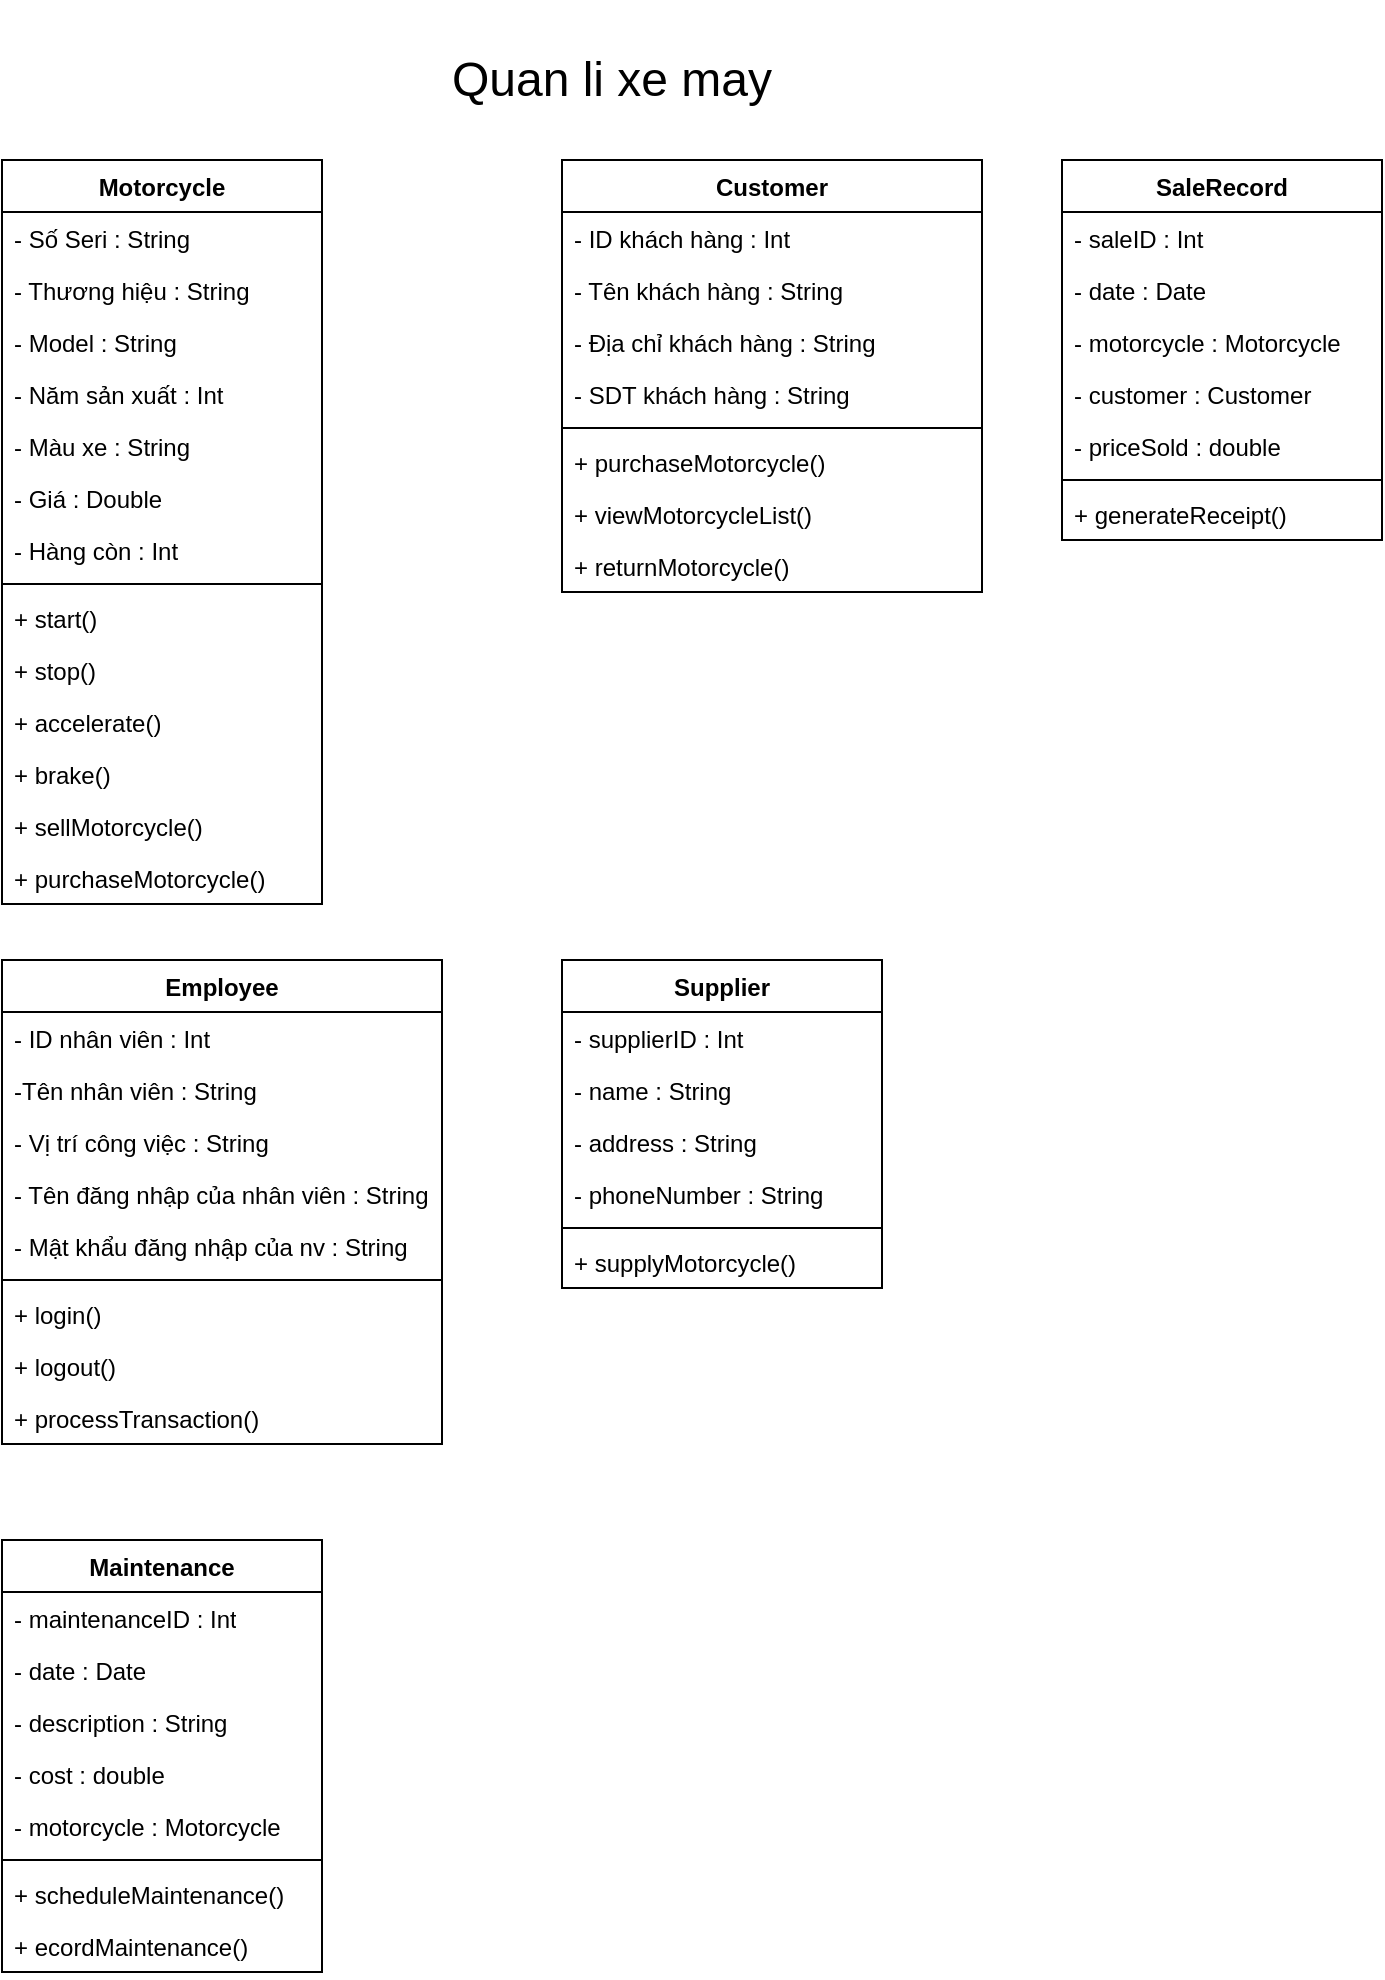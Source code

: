 <mxfile version="22.1.0" type="github">
  <diagram name="Trang-1" id="hKI_ZCjW8N4KmhKxTKtP">
    <mxGraphModel dx="984" dy="660" grid="1" gridSize="10" guides="1" tooltips="1" connect="1" arrows="1" fold="1" page="1" pageScale="1" pageWidth="827" pageHeight="1169" math="0" shadow="0">
      <root>
        <mxCell id="0" />
        <mxCell id="1" parent="0" />
        <mxCell id="o5rNkmBR5BZp1PWSOxDH-1" value="&lt;font style=&quot;font-size: 24px;&quot;&gt;Quan li xe may&lt;/font&gt;" style="text;html=1;strokeColor=none;fillColor=none;align=center;verticalAlign=middle;whiteSpace=wrap;rounded=0;" vertex="1" parent="1">
          <mxGeometry x="290" width="210" height="80" as="geometry" />
        </mxCell>
        <mxCell id="o5rNkmBR5BZp1PWSOxDH-13" value="Motorcycle" style="swimlane;fontStyle=1;align=center;verticalAlign=top;childLayout=stackLayout;horizontal=1;startSize=26;horizontalStack=0;resizeParent=1;resizeParentMax=0;resizeLast=0;collapsible=1;marginBottom=0;whiteSpace=wrap;html=1;" vertex="1" parent="1">
          <mxGeometry x="90" y="80" width="160" height="372" as="geometry">
            <mxRectangle x="90" y="80" width="100" height="30" as="alternateBounds" />
          </mxGeometry>
        </mxCell>
        <mxCell id="o5rNkmBR5BZp1PWSOxDH-17" value="- Số Seri : String" style="text;strokeColor=none;fillColor=none;align=left;verticalAlign=top;spacingLeft=4;spacingRight=4;overflow=hidden;rotatable=0;points=[[0,0.5],[1,0.5]];portConstraint=eastwest;whiteSpace=wrap;html=1;" vertex="1" parent="o5rNkmBR5BZp1PWSOxDH-13">
          <mxGeometry y="26" width="160" height="26" as="geometry" />
        </mxCell>
        <mxCell id="o5rNkmBR5BZp1PWSOxDH-18" value="- Thương hiệu : String" style="text;strokeColor=none;fillColor=none;align=left;verticalAlign=top;spacingLeft=4;spacingRight=4;overflow=hidden;rotatable=0;points=[[0,0.5],[1,0.5]];portConstraint=eastwest;whiteSpace=wrap;html=1;" vertex="1" parent="o5rNkmBR5BZp1PWSOxDH-13">
          <mxGeometry y="52" width="160" height="26" as="geometry" />
        </mxCell>
        <mxCell id="o5rNkmBR5BZp1PWSOxDH-22" value="- Model : String" style="text;strokeColor=none;fillColor=none;align=left;verticalAlign=top;spacingLeft=4;spacingRight=4;overflow=hidden;rotatable=0;points=[[0,0.5],[1,0.5]];portConstraint=eastwest;whiteSpace=wrap;html=1;" vertex="1" parent="o5rNkmBR5BZp1PWSOxDH-13">
          <mxGeometry y="78" width="160" height="26" as="geometry" />
        </mxCell>
        <mxCell id="o5rNkmBR5BZp1PWSOxDH-21" value="- Năm sản xuất : Int" style="text;strokeColor=none;fillColor=none;align=left;verticalAlign=top;spacingLeft=4;spacingRight=4;overflow=hidden;rotatable=0;points=[[0,0.5],[1,0.5]];portConstraint=eastwest;whiteSpace=wrap;html=1;" vertex="1" parent="o5rNkmBR5BZp1PWSOxDH-13">
          <mxGeometry y="104" width="160" height="26" as="geometry" />
        </mxCell>
        <mxCell id="o5rNkmBR5BZp1PWSOxDH-20" value="- Màu xe : String" style="text;strokeColor=none;fillColor=none;align=left;verticalAlign=top;spacingLeft=4;spacingRight=4;overflow=hidden;rotatable=0;points=[[0,0.5],[1,0.5]];portConstraint=eastwest;whiteSpace=wrap;html=1;" vertex="1" parent="o5rNkmBR5BZp1PWSOxDH-13">
          <mxGeometry y="130" width="160" height="26" as="geometry" />
        </mxCell>
        <mxCell id="o5rNkmBR5BZp1PWSOxDH-19" value="- Giá : Double" style="text;strokeColor=none;fillColor=none;align=left;verticalAlign=top;spacingLeft=4;spacingRight=4;overflow=hidden;rotatable=0;points=[[0,0.5],[1,0.5]];portConstraint=eastwest;whiteSpace=wrap;html=1;" vertex="1" parent="o5rNkmBR5BZp1PWSOxDH-13">
          <mxGeometry y="156" width="160" height="26" as="geometry" />
        </mxCell>
        <mxCell id="o5rNkmBR5BZp1PWSOxDH-14" value="- Hàng còn : Int" style="text;strokeColor=none;fillColor=none;align=left;verticalAlign=top;spacingLeft=4;spacingRight=4;overflow=hidden;rotatable=0;points=[[0,0.5],[1,0.5]];portConstraint=eastwest;whiteSpace=wrap;html=1;" vertex="1" parent="o5rNkmBR5BZp1PWSOxDH-13">
          <mxGeometry y="182" width="160" height="26" as="geometry" />
        </mxCell>
        <mxCell id="o5rNkmBR5BZp1PWSOxDH-15" value="" style="line;strokeWidth=1;fillColor=none;align=left;verticalAlign=middle;spacingTop=-1;spacingLeft=3;spacingRight=3;rotatable=0;labelPosition=right;points=[];portConstraint=eastwest;strokeColor=inherit;" vertex="1" parent="o5rNkmBR5BZp1PWSOxDH-13">
          <mxGeometry y="208" width="160" height="8" as="geometry" />
        </mxCell>
        <mxCell id="o5rNkmBR5BZp1PWSOxDH-26" value="+ start()" style="text;strokeColor=none;fillColor=none;align=left;verticalAlign=top;spacingLeft=4;spacingRight=4;overflow=hidden;rotatable=0;points=[[0,0.5],[1,0.5]];portConstraint=eastwest;whiteSpace=wrap;html=1;" vertex="1" parent="o5rNkmBR5BZp1PWSOxDH-13">
          <mxGeometry y="216" width="160" height="26" as="geometry" />
        </mxCell>
        <mxCell id="o5rNkmBR5BZp1PWSOxDH-25" value="+ stop()" style="text;strokeColor=none;fillColor=none;align=left;verticalAlign=top;spacingLeft=4;spacingRight=4;overflow=hidden;rotatable=0;points=[[0,0.5],[1,0.5]];portConstraint=eastwest;whiteSpace=wrap;html=1;" vertex="1" parent="o5rNkmBR5BZp1PWSOxDH-13">
          <mxGeometry y="242" width="160" height="26" as="geometry" />
        </mxCell>
        <mxCell id="o5rNkmBR5BZp1PWSOxDH-24" value="+ accelerate()" style="text;strokeColor=none;fillColor=none;align=left;verticalAlign=top;spacingLeft=4;spacingRight=4;overflow=hidden;rotatable=0;points=[[0,0.5],[1,0.5]];portConstraint=eastwest;whiteSpace=wrap;html=1;" vertex="1" parent="o5rNkmBR5BZp1PWSOxDH-13">
          <mxGeometry y="268" width="160" height="26" as="geometry" />
        </mxCell>
        <mxCell id="o5rNkmBR5BZp1PWSOxDH-27" value="+&amp;nbsp;brake()" style="text;strokeColor=none;fillColor=none;align=left;verticalAlign=top;spacingLeft=4;spacingRight=4;overflow=hidden;rotatable=0;points=[[0,0.5],[1,0.5]];portConstraint=eastwest;whiteSpace=wrap;html=1;" vertex="1" parent="o5rNkmBR5BZp1PWSOxDH-13">
          <mxGeometry y="294" width="160" height="26" as="geometry" />
        </mxCell>
        <mxCell id="o5rNkmBR5BZp1PWSOxDH-23" value="+&amp;nbsp;sellMotorcycle()" style="text;strokeColor=none;fillColor=none;align=left;verticalAlign=top;spacingLeft=4;spacingRight=4;overflow=hidden;rotatable=0;points=[[0,0.5],[1,0.5]];portConstraint=eastwest;whiteSpace=wrap;html=1;" vertex="1" parent="o5rNkmBR5BZp1PWSOxDH-13">
          <mxGeometry y="320" width="160" height="26" as="geometry" />
        </mxCell>
        <mxCell id="o5rNkmBR5BZp1PWSOxDH-16" value="+&amp;nbsp;purchaseMotorcycle()" style="text;strokeColor=none;fillColor=none;align=left;verticalAlign=top;spacingLeft=4;spacingRight=4;overflow=hidden;rotatable=0;points=[[0,0.5],[1,0.5]];portConstraint=eastwest;whiteSpace=wrap;html=1;" vertex="1" parent="o5rNkmBR5BZp1PWSOxDH-13">
          <mxGeometry y="346" width="160" height="26" as="geometry" />
        </mxCell>
        <mxCell id="o5rNkmBR5BZp1PWSOxDH-28" value="Customer" style="swimlane;fontStyle=1;align=center;verticalAlign=top;childLayout=stackLayout;horizontal=1;startSize=26;horizontalStack=0;resizeParent=1;resizeParentMax=0;resizeLast=0;collapsible=1;marginBottom=0;whiteSpace=wrap;html=1;" vertex="1" parent="1">
          <mxGeometry x="370" y="80" width="210" height="216" as="geometry">
            <mxRectangle x="610" y="80" width="100" height="30" as="alternateBounds" />
          </mxGeometry>
        </mxCell>
        <mxCell id="o5rNkmBR5BZp1PWSOxDH-34" value="- ID khách hàng : Int" style="text;strokeColor=none;fillColor=none;align=left;verticalAlign=top;spacingLeft=4;spacingRight=4;overflow=hidden;rotatable=0;points=[[0,0.5],[1,0.5]];portConstraint=eastwest;whiteSpace=wrap;html=1;" vertex="1" parent="o5rNkmBR5BZp1PWSOxDH-28">
          <mxGeometry y="26" width="210" height="26" as="geometry" />
        </mxCell>
        <mxCell id="o5rNkmBR5BZp1PWSOxDH-33" value="- Tên khách hàng : String" style="text;strokeColor=none;fillColor=none;align=left;verticalAlign=top;spacingLeft=4;spacingRight=4;overflow=hidden;rotatable=0;points=[[0,0.5],[1,0.5]];portConstraint=eastwest;whiteSpace=wrap;html=1;" vertex="1" parent="o5rNkmBR5BZp1PWSOxDH-28">
          <mxGeometry y="52" width="210" height="26" as="geometry" />
        </mxCell>
        <mxCell id="o5rNkmBR5BZp1PWSOxDH-32" value="- Địa chỉ khách hàng : String" style="text;strokeColor=none;fillColor=none;align=left;verticalAlign=top;spacingLeft=4;spacingRight=4;overflow=hidden;rotatable=0;points=[[0,0.5],[1,0.5]];portConstraint=eastwest;whiteSpace=wrap;html=1;" vertex="1" parent="o5rNkmBR5BZp1PWSOxDH-28">
          <mxGeometry y="78" width="210" height="26" as="geometry" />
        </mxCell>
        <mxCell id="o5rNkmBR5BZp1PWSOxDH-29" value="- SDT khách hàng : String" style="text;strokeColor=none;fillColor=none;align=left;verticalAlign=top;spacingLeft=4;spacingRight=4;overflow=hidden;rotatable=0;points=[[0,0.5],[1,0.5]];portConstraint=eastwest;whiteSpace=wrap;html=1;" vertex="1" parent="o5rNkmBR5BZp1PWSOxDH-28">
          <mxGeometry y="104" width="210" height="26" as="geometry" />
        </mxCell>
        <mxCell id="o5rNkmBR5BZp1PWSOxDH-30" value="" style="line;strokeWidth=1;fillColor=none;align=left;verticalAlign=middle;spacingTop=-1;spacingLeft=3;spacingRight=3;rotatable=0;labelPosition=right;points=[];portConstraint=eastwest;strokeColor=inherit;" vertex="1" parent="o5rNkmBR5BZp1PWSOxDH-28">
          <mxGeometry y="130" width="210" height="8" as="geometry" />
        </mxCell>
        <mxCell id="o5rNkmBR5BZp1PWSOxDH-36" value="+&amp;nbsp;purchaseMotorcycle()" style="text;strokeColor=none;fillColor=none;align=left;verticalAlign=top;spacingLeft=4;spacingRight=4;overflow=hidden;rotatable=0;points=[[0,0.5],[1,0.5]];portConstraint=eastwest;whiteSpace=wrap;html=1;" vertex="1" parent="o5rNkmBR5BZp1PWSOxDH-28">
          <mxGeometry y="138" width="210" height="26" as="geometry" />
        </mxCell>
        <mxCell id="o5rNkmBR5BZp1PWSOxDH-35" value="+&amp;nbsp;viewMotorcycleList()" style="text;strokeColor=none;fillColor=none;align=left;verticalAlign=top;spacingLeft=4;spacingRight=4;overflow=hidden;rotatable=0;points=[[0,0.5],[1,0.5]];portConstraint=eastwest;whiteSpace=wrap;html=1;" vertex="1" parent="o5rNkmBR5BZp1PWSOxDH-28">
          <mxGeometry y="164" width="210" height="26" as="geometry" />
        </mxCell>
        <mxCell id="o5rNkmBR5BZp1PWSOxDH-31" value="+&amp;nbsp;returnMotorcycle()" style="text;strokeColor=none;fillColor=none;align=left;verticalAlign=top;spacingLeft=4;spacingRight=4;overflow=hidden;rotatable=0;points=[[0,0.5],[1,0.5]];portConstraint=eastwest;whiteSpace=wrap;html=1;" vertex="1" parent="o5rNkmBR5BZp1PWSOxDH-28">
          <mxGeometry y="190" width="210" height="26" as="geometry" />
        </mxCell>
        <mxCell id="o5rNkmBR5BZp1PWSOxDH-37" value="Employee" style="swimlane;fontStyle=1;align=center;verticalAlign=top;childLayout=stackLayout;horizontal=1;startSize=26;horizontalStack=0;resizeParent=1;resizeParentMax=0;resizeLast=0;collapsible=1;marginBottom=0;whiteSpace=wrap;html=1;" vertex="1" parent="1">
          <mxGeometry x="90" y="480" width="220" height="242" as="geometry">
            <mxRectangle x="170" y="200" width="100" height="30" as="alternateBounds" />
          </mxGeometry>
        </mxCell>
        <mxCell id="o5rNkmBR5BZp1PWSOxDH-44" value="- ID nhân viên : Int" style="text;strokeColor=none;fillColor=none;align=left;verticalAlign=top;spacingLeft=4;spacingRight=4;overflow=hidden;rotatable=0;points=[[0,0.5],[1,0.5]];portConstraint=eastwest;whiteSpace=wrap;html=1;" vertex="1" parent="o5rNkmBR5BZp1PWSOxDH-37">
          <mxGeometry y="26" width="220" height="26" as="geometry" />
        </mxCell>
        <mxCell id="o5rNkmBR5BZp1PWSOxDH-43" value="-Tên nhân viên : String" style="text;strokeColor=none;fillColor=none;align=left;verticalAlign=top;spacingLeft=4;spacingRight=4;overflow=hidden;rotatable=0;points=[[0,0.5],[1,0.5]];portConstraint=eastwest;whiteSpace=wrap;html=1;" vertex="1" parent="o5rNkmBR5BZp1PWSOxDH-37">
          <mxGeometry y="52" width="220" height="26" as="geometry" />
        </mxCell>
        <mxCell id="o5rNkmBR5BZp1PWSOxDH-42" value="- Vị trí công việc : String" style="text;strokeColor=none;fillColor=none;align=left;verticalAlign=top;spacingLeft=4;spacingRight=4;overflow=hidden;rotatable=0;points=[[0,0.5],[1,0.5]];portConstraint=eastwest;whiteSpace=wrap;html=1;" vertex="1" parent="o5rNkmBR5BZp1PWSOxDH-37">
          <mxGeometry y="78" width="220" height="26" as="geometry" />
        </mxCell>
        <mxCell id="o5rNkmBR5BZp1PWSOxDH-41" value="- Tên đăng nhập của nhân viên : String" style="text;strokeColor=none;fillColor=none;align=left;verticalAlign=top;spacingLeft=4;spacingRight=4;overflow=hidden;rotatable=0;points=[[0,0.5],[1,0.5]];portConstraint=eastwest;whiteSpace=wrap;html=1;" vertex="1" parent="o5rNkmBR5BZp1PWSOxDH-37">
          <mxGeometry y="104" width="220" height="26" as="geometry" />
        </mxCell>
        <mxCell id="o5rNkmBR5BZp1PWSOxDH-38" value="- Mật khẩu đăng nhập của nv : String" style="text;strokeColor=none;fillColor=none;align=left;verticalAlign=top;spacingLeft=4;spacingRight=4;overflow=hidden;rotatable=0;points=[[0,0.5],[1,0.5]];portConstraint=eastwest;whiteSpace=wrap;html=1;" vertex="1" parent="o5rNkmBR5BZp1PWSOxDH-37">
          <mxGeometry y="130" width="220" height="26" as="geometry" />
        </mxCell>
        <mxCell id="o5rNkmBR5BZp1PWSOxDH-39" value="" style="line;strokeWidth=1;fillColor=none;align=left;verticalAlign=middle;spacingTop=-1;spacingLeft=3;spacingRight=3;rotatable=0;labelPosition=right;points=[];portConstraint=eastwest;strokeColor=inherit;" vertex="1" parent="o5rNkmBR5BZp1PWSOxDH-37">
          <mxGeometry y="156" width="220" height="8" as="geometry" />
        </mxCell>
        <mxCell id="o5rNkmBR5BZp1PWSOxDH-46" value="+&amp;nbsp;login()" style="text;strokeColor=none;fillColor=none;align=left;verticalAlign=top;spacingLeft=4;spacingRight=4;overflow=hidden;rotatable=0;points=[[0,0.5],[1,0.5]];portConstraint=eastwest;whiteSpace=wrap;html=1;" vertex="1" parent="o5rNkmBR5BZp1PWSOxDH-37">
          <mxGeometry y="164" width="220" height="26" as="geometry" />
        </mxCell>
        <mxCell id="o5rNkmBR5BZp1PWSOxDH-45" value="+&amp;nbsp;logout()" style="text;strokeColor=none;fillColor=none;align=left;verticalAlign=top;spacingLeft=4;spacingRight=4;overflow=hidden;rotatable=0;points=[[0,0.5],[1,0.5]];portConstraint=eastwest;whiteSpace=wrap;html=1;" vertex="1" parent="o5rNkmBR5BZp1PWSOxDH-37">
          <mxGeometry y="190" width="220" height="26" as="geometry" />
        </mxCell>
        <mxCell id="o5rNkmBR5BZp1PWSOxDH-40" value="+ processTransaction()" style="text;strokeColor=none;fillColor=none;align=left;verticalAlign=top;spacingLeft=4;spacingRight=4;overflow=hidden;rotatable=0;points=[[0,0.5],[1,0.5]];portConstraint=eastwest;whiteSpace=wrap;html=1;" vertex="1" parent="o5rNkmBR5BZp1PWSOxDH-37">
          <mxGeometry y="216" width="220" height="26" as="geometry" />
        </mxCell>
        <mxCell id="o5rNkmBR5BZp1PWSOxDH-47" value="SaleRecord" style="swimlane;fontStyle=1;align=center;verticalAlign=top;childLayout=stackLayout;horizontal=1;startSize=26;horizontalStack=0;resizeParent=1;resizeParentMax=0;resizeLast=0;collapsible=1;marginBottom=0;whiteSpace=wrap;html=1;" vertex="1" parent="1">
          <mxGeometry x="620" y="80" width="160" height="190" as="geometry">
            <mxRectangle x="290" y="554.5" width="110" height="30" as="alternateBounds" />
          </mxGeometry>
        </mxCell>
        <mxCell id="o5rNkmBR5BZp1PWSOxDH-55" value="-&amp;nbsp;saleID : Int" style="text;strokeColor=none;fillColor=none;align=left;verticalAlign=top;spacingLeft=4;spacingRight=4;overflow=hidden;rotatable=0;points=[[0,0.5],[1,0.5]];portConstraint=eastwest;whiteSpace=wrap;html=1;" vertex="1" parent="o5rNkmBR5BZp1PWSOxDH-47">
          <mxGeometry y="26" width="160" height="26" as="geometry" />
        </mxCell>
        <mxCell id="o5rNkmBR5BZp1PWSOxDH-54" value="-&amp;nbsp;date : Date" style="text;strokeColor=none;fillColor=none;align=left;verticalAlign=top;spacingLeft=4;spacingRight=4;overflow=hidden;rotatable=0;points=[[0,0.5],[1,0.5]];portConstraint=eastwest;whiteSpace=wrap;html=1;" vertex="1" parent="o5rNkmBR5BZp1PWSOxDH-47">
          <mxGeometry y="52" width="160" height="26" as="geometry" />
        </mxCell>
        <mxCell id="o5rNkmBR5BZp1PWSOxDH-53" value="-&amp;nbsp;motorcycle :&amp;nbsp;Motorcycle" style="text;strokeColor=none;fillColor=none;align=left;verticalAlign=top;spacingLeft=4;spacingRight=4;overflow=hidden;rotatable=0;points=[[0,0.5],[1,0.5]];portConstraint=eastwest;whiteSpace=wrap;html=1;" vertex="1" parent="o5rNkmBR5BZp1PWSOxDH-47">
          <mxGeometry y="78" width="160" height="26" as="geometry" />
        </mxCell>
        <mxCell id="o5rNkmBR5BZp1PWSOxDH-52" value="-&amp;nbsp;customer :&amp;nbsp;Customer" style="text;strokeColor=none;fillColor=none;align=left;verticalAlign=top;spacingLeft=4;spacingRight=4;overflow=hidden;rotatable=0;points=[[0,0.5],[1,0.5]];portConstraint=eastwest;whiteSpace=wrap;html=1;" vertex="1" parent="o5rNkmBR5BZp1PWSOxDH-47">
          <mxGeometry y="104" width="160" height="26" as="geometry" />
        </mxCell>
        <mxCell id="o5rNkmBR5BZp1PWSOxDH-48" value="-&amp;nbsp;priceSold :&amp;nbsp;double" style="text;strokeColor=none;fillColor=none;align=left;verticalAlign=top;spacingLeft=4;spacingRight=4;overflow=hidden;rotatable=0;points=[[0,0.5],[1,0.5]];portConstraint=eastwest;whiteSpace=wrap;html=1;" vertex="1" parent="o5rNkmBR5BZp1PWSOxDH-47">
          <mxGeometry y="130" width="160" height="26" as="geometry" />
        </mxCell>
        <mxCell id="o5rNkmBR5BZp1PWSOxDH-49" value="" style="line;strokeWidth=1;fillColor=none;align=left;verticalAlign=middle;spacingTop=-1;spacingLeft=3;spacingRight=3;rotatable=0;labelPosition=right;points=[];portConstraint=eastwest;strokeColor=inherit;" vertex="1" parent="o5rNkmBR5BZp1PWSOxDH-47">
          <mxGeometry y="156" width="160" height="8" as="geometry" />
        </mxCell>
        <mxCell id="o5rNkmBR5BZp1PWSOxDH-50" value="+&amp;nbsp;generateReceipt()" style="text;strokeColor=none;fillColor=none;align=left;verticalAlign=top;spacingLeft=4;spacingRight=4;overflow=hidden;rotatable=0;points=[[0,0.5],[1,0.5]];portConstraint=eastwest;whiteSpace=wrap;html=1;" vertex="1" parent="o5rNkmBR5BZp1PWSOxDH-47">
          <mxGeometry y="164" width="160" height="26" as="geometry" />
        </mxCell>
        <mxCell id="o5rNkmBR5BZp1PWSOxDH-56" value="Maintenance" style="swimlane;fontStyle=1;align=center;verticalAlign=top;childLayout=stackLayout;horizontal=1;startSize=26;horizontalStack=0;resizeParent=1;resizeParentMax=0;resizeLast=0;collapsible=1;marginBottom=0;whiteSpace=wrap;html=1;" vertex="1" parent="1">
          <mxGeometry x="90" y="770" width="160" height="216" as="geometry" />
        </mxCell>
        <mxCell id="o5rNkmBR5BZp1PWSOxDH-63" value="-&amp;nbsp;maintenanceID : Int" style="text;strokeColor=none;fillColor=none;align=left;verticalAlign=top;spacingLeft=4;spacingRight=4;overflow=hidden;rotatable=0;points=[[0,0.5],[1,0.5]];portConstraint=eastwest;whiteSpace=wrap;html=1;" vertex="1" parent="o5rNkmBR5BZp1PWSOxDH-56">
          <mxGeometry y="26" width="160" height="26" as="geometry" />
        </mxCell>
        <mxCell id="o5rNkmBR5BZp1PWSOxDH-62" value="-&amp;nbsp;date : Date" style="text;strokeColor=none;fillColor=none;align=left;verticalAlign=top;spacingLeft=4;spacingRight=4;overflow=hidden;rotatable=0;points=[[0,0.5],[1,0.5]];portConstraint=eastwest;whiteSpace=wrap;html=1;" vertex="1" parent="o5rNkmBR5BZp1PWSOxDH-56">
          <mxGeometry y="52" width="160" height="26" as="geometry" />
        </mxCell>
        <mxCell id="o5rNkmBR5BZp1PWSOxDH-61" value="-&amp;nbsp;description :&amp;nbsp;String" style="text;strokeColor=none;fillColor=none;align=left;verticalAlign=top;spacingLeft=4;spacingRight=4;overflow=hidden;rotatable=0;points=[[0,0.5],[1,0.5]];portConstraint=eastwest;whiteSpace=wrap;html=1;" vertex="1" parent="o5rNkmBR5BZp1PWSOxDH-56">
          <mxGeometry y="78" width="160" height="26" as="geometry" />
        </mxCell>
        <mxCell id="o5rNkmBR5BZp1PWSOxDH-60" value="-&amp;nbsp;cost :&amp;nbsp;double" style="text;strokeColor=none;fillColor=none;align=left;verticalAlign=top;spacingLeft=4;spacingRight=4;overflow=hidden;rotatable=0;points=[[0,0.5],[1,0.5]];portConstraint=eastwest;whiteSpace=wrap;html=1;" vertex="1" parent="o5rNkmBR5BZp1PWSOxDH-56">
          <mxGeometry y="104" width="160" height="26" as="geometry" />
        </mxCell>
        <mxCell id="o5rNkmBR5BZp1PWSOxDH-57" value="-&amp;nbsp;motorcycle :&amp;nbsp;Motorcycle" style="text;strokeColor=none;fillColor=none;align=left;verticalAlign=top;spacingLeft=4;spacingRight=4;overflow=hidden;rotatable=0;points=[[0,0.5],[1,0.5]];portConstraint=eastwest;whiteSpace=wrap;html=1;" vertex="1" parent="o5rNkmBR5BZp1PWSOxDH-56">
          <mxGeometry y="130" width="160" height="26" as="geometry" />
        </mxCell>
        <mxCell id="o5rNkmBR5BZp1PWSOxDH-58" value="" style="line;strokeWidth=1;fillColor=none;align=left;verticalAlign=middle;spacingTop=-1;spacingLeft=3;spacingRight=3;rotatable=0;labelPosition=right;points=[];portConstraint=eastwest;strokeColor=inherit;" vertex="1" parent="o5rNkmBR5BZp1PWSOxDH-56">
          <mxGeometry y="156" width="160" height="8" as="geometry" />
        </mxCell>
        <mxCell id="o5rNkmBR5BZp1PWSOxDH-64" value="+&amp;nbsp;scheduleMaintenance()" style="text;strokeColor=none;fillColor=none;align=left;verticalAlign=top;spacingLeft=4;spacingRight=4;overflow=hidden;rotatable=0;points=[[0,0.5],[1,0.5]];portConstraint=eastwest;whiteSpace=wrap;html=1;" vertex="1" parent="o5rNkmBR5BZp1PWSOxDH-56">
          <mxGeometry y="164" width="160" height="26" as="geometry" />
        </mxCell>
        <mxCell id="o5rNkmBR5BZp1PWSOxDH-59" value="+&amp;nbsp;ecordMaintenance()&amp;nbsp;" style="text;strokeColor=none;fillColor=none;align=left;verticalAlign=top;spacingLeft=4;spacingRight=4;overflow=hidden;rotatable=0;points=[[0,0.5],[1,0.5]];portConstraint=eastwest;whiteSpace=wrap;html=1;" vertex="1" parent="o5rNkmBR5BZp1PWSOxDH-56">
          <mxGeometry y="190" width="160" height="26" as="geometry" />
        </mxCell>
        <mxCell id="o5rNkmBR5BZp1PWSOxDH-65" value="Supplier" style="swimlane;fontStyle=1;align=center;verticalAlign=top;childLayout=stackLayout;horizontal=1;startSize=26;horizontalStack=0;resizeParent=1;resizeParentMax=0;resizeLast=0;collapsible=1;marginBottom=0;whiteSpace=wrap;html=1;" vertex="1" parent="1">
          <mxGeometry x="370" y="480" width="160" height="164" as="geometry">
            <mxRectangle x="320" y="340" width="90" height="30" as="alternateBounds" />
          </mxGeometry>
        </mxCell>
        <mxCell id="o5rNkmBR5BZp1PWSOxDH-77" value="-&amp;nbsp;supplierID : Int" style="text;strokeColor=none;fillColor=none;align=left;verticalAlign=top;spacingLeft=4;spacingRight=4;overflow=hidden;rotatable=0;points=[[0,0.5],[1,0.5]];portConstraint=eastwest;whiteSpace=wrap;html=1;" vertex="1" parent="o5rNkmBR5BZp1PWSOxDH-65">
          <mxGeometry y="26" width="160" height="26" as="geometry" />
        </mxCell>
        <mxCell id="o5rNkmBR5BZp1PWSOxDH-76" value="-&amp;nbsp;name : String" style="text;strokeColor=none;fillColor=none;align=left;verticalAlign=top;spacingLeft=4;spacingRight=4;overflow=hidden;rotatable=0;points=[[0,0.5],[1,0.5]];portConstraint=eastwest;whiteSpace=wrap;html=1;" vertex="1" parent="o5rNkmBR5BZp1PWSOxDH-65">
          <mxGeometry y="52" width="160" height="26" as="geometry" />
        </mxCell>
        <mxCell id="o5rNkmBR5BZp1PWSOxDH-75" value="-&amp;nbsp;address : String" style="text;strokeColor=none;fillColor=none;align=left;verticalAlign=top;spacingLeft=4;spacingRight=4;overflow=hidden;rotatable=0;points=[[0,0.5],[1,0.5]];portConstraint=eastwest;whiteSpace=wrap;html=1;" vertex="1" parent="o5rNkmBR5BZp1PWSOxDH-65">
          <mxGeometry y="78" width="160" height="26" as="geometry" />
        </mxCell>
        <mxCell id="o5rNkmBR5BZp1PWSOxDH-66" value="-&amp;nbsp;phoneNumber : String" style="text;strokeColor=none;fillColor=none;align=left;verticalAlign=top;spacingLeft=4;spacingRight=4;overflow=hidden;rotatable=0;points=[[0,0.5],[1,0.5]];portConstraint=eastwest;whiteSpace=wrap;html=1;" vertex="1" parent="o5rNkmBR5BZp1PWSOxDH-65">
          <mxGeometry y="104" width="160" height="26" as="geometry" />
        </mxCell>
        <mxCell id="o5rNkmBR5BZp1PWSOxDH-67" value="" style="line;strokeWidth=1;fillColor=none;align=left;verticalAlign=middle;spacingTop=-1;spacingLeft=3;spacingRight=3;rotatable=0;labelPosition=right;points=[];portConstraint=eastwest;strokeColor=inherit;" vertex="1" parent="o5rNkmBR5BZp1PWSOxDH-65">
          <mxGeometry y="130" width="160" height="8" as="geometry" />
        </mxCell>
        <mxCell id="o5rNkmBR5BZp1PWSOxDH-68" value="+&amp;nbsp;supplyMotorcycle()" style="text;strokeColor=none;fillColor=none;align=left;verticalAlign=top;spacingLeft=4;spacingRight=4;overflow=hidden;rotatable=0;points=[[0,0.5],[1,0.5]];portConstraint=eastwest;whiteSpace=wrap;html=1;" vertex="1" parent="o5rNkmBR5BZp1PWSOxDH-65">
          <mxGeometry y="138" width="160" height="26" as="geometry" />
        </mxCell>
      </root>
    </mxGraphModel>
  </diagram>
</mxfile>

